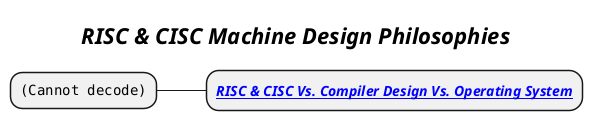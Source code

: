 @startmindmap
title =<i>RISC & CISC Machine Design Philosophies
* <img:images/img_10.png{scale=1.1}>
** <b><i>[[docs/3-programming-languages/Venkat-Subramaniam/images/img_418.png RISC & CISC Vs. Compiler Design Vs. Operating System]]
@endmindmap
